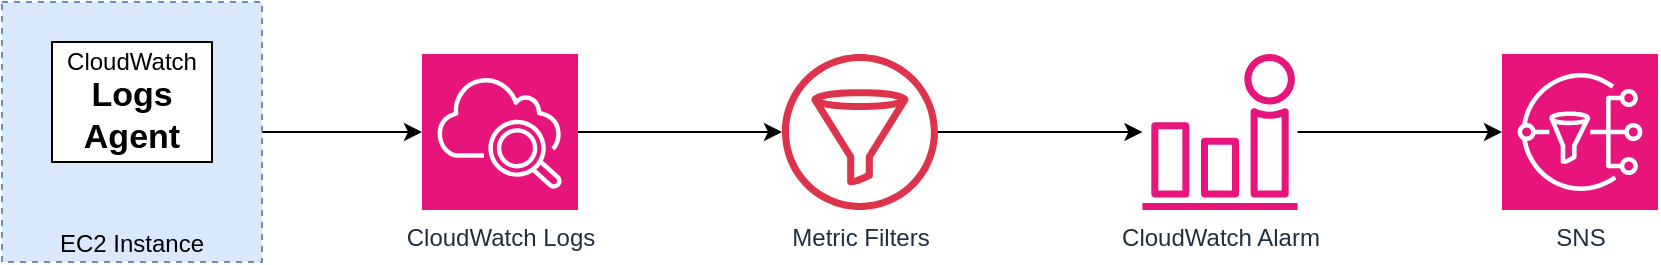 <mxfile version="22.1.16" type="device">
  <diagram name="Page-1" id="Wrtcy-asVPLgj-cO_tIz">
    <mxGraphModel dx="1084" dy="1184" grid="1" gridSize="10" guides="1" tooltips="1" connect="1" arrows="1" fold="1" page="1" pageScale="1" pageWidth="850" pageHeight="1100" math="0" shadow="0">
      <root>
        <mxCell id="0" />
        <mxCell id="1" parent="0" />
        <mxCell id="cmE34XOOYvuDCDGMnDvv-4" style="edgeStyle=orthogonalEdgeStyle;rounded=0;orthogonalLoop=1;jettySize=auto;html=1;" edge="1" parent="1" source="cmE34XOOYvuDCDGMnDvv-1" target="cmE34XOOYvuDCDGMnDvv-3">
          <mxGeometry relative="1" as="geometry" />
        </mxCell>
        <mxCell id="cmE34XOOYvuDCDGMnDvv-1" value="EC2 Instance" style="fillColor=#dae8fc;strokeColor=#6c8ebf;dashed=1;verticalAlign=bottom;fontStyle=0;whiteSpace=wrap;html=1;" vertex="1" parent="1">
          <mxGeometry x="280" y="485" width="130" height="130" as="geometry" />
        </mxCell>
        <mxCell id="cmE34XOOYvuDCDGMnDvv-2" value="CloudWatch &lt;b&gt;&lt;font style=&quot;font-size: 17px;&quot;&gt;Logs Agent&lt;/font&gt;&lt;/b&gt;" style="rounded=0;whiteSpace=wrap;html=1;" vertex="1" parent="1">
          <mxGeometry x="305" y="505" width="80" height="60" as="geometry" />
        </mxCell>
        <mxCell id="cmE34XOOYvuDCDGMnDvv-8" style="edgeStyle=orthogonalEdgeStyle;rounded=0;orthogonalLoop=1;jettySize=auto;html=1;" edge="1" parent="1" source="cmE34XOOYvuDCDGMnDvv-3" target="cmE34XOOYvuDCDGMnDvv-5">
          <mxGeometry relative="1" as="geometry" />
        </mxCell>
        <mxCell id="cmE34XOOYvuDCDGMnDvv-3" value="CloudWatch Logs" style="sketch=0;points=[[0,0,0],[0.25,0,0],[0.5,0,0],[0.75,0,0],[1,0,0],[0,1,0],[0.25,1,0],[0.5,1,0],[0.75,1,0],[1,1,0],[0,0.25,0],[0,0.5,0],[0,0.75,0],[1,0.25,0],[1,0.5,0],[1,0.75,0]];points=[[0,0,0],[0.25,0,0],[0.5,0,0],[0.75,0,0],[1,0,0],[0,1,0],[0.25,1,0],[0.5,1,0],[0.75,1,0],[1,1,0],[0,0.25,0],[0,0.5,0],[0,0.75,0],[1,0.25,0],[1,0.5,0],[1,0.75,0]];outlineConnect=0;fontColor=#232F3E;fillColor=#E7157B;strokeColor=#ffffff;dashed=0;verticalLabelPosition=bottom;verticalAlign=top;align=center;html=1;fontSize=12;fontStyle=0;aspect=fixed;shape=mxgraph.aws4.resourceIcon;resIcon=mxgraph.aws4.cloudwatch_2;" vertex="1" parent="1">
          <mxGeometry x="490" y="511" width="78" height="78" as="geometry" />
        </mxCell>
        <mxCell id="cmE34XOOYvuDCDGMnDvv-9" style="edgeStyle=orthogonalEdgeStyle;rounded=0;orthogonalLoop=1;jettySize=auto;html=1;" edge="1" parent="1" source="cmE34XOOYvuDCDGMnDvv-5" target="cmE34XOOYvuDCDGMnDvv-6">
          <mxGeometry relative="1" as="geometry" />
        </mxCell>
        <mxCell id="cmE34XOOYvuDCDGMnDvv-5" value="Metric Filters" style="sketch=0;outlineConnect=0;fontColor=#232F3E;gradientColor=none;fillColor=#DD344C;strokeColor=none;dashed=0;verticalLabelPosition=bottom;verticalAlign=top;align=center;html=1;fontSize=12;fontStyle=0;aspect=fixed;pointerEvents=1;shape=mxgraph.aws4.filtering_rule;" vertex="1" parent="1">
          <mxGeometry x="670" y="511" width="78" height="78" as="geometry" />
        </mxCell>
        <mxCell id="cmE34XOOYvuDCDGMnDvv-6" value="CloudWatch Alarm" style="sketch=0;outlineConnect=0;fontColor=#232F3E;gradientColor=none;fillColor=#E7157B;strokeColor=none;dashed=0;verticalLabelPosition=bottom;verticalAlign=top;align=center;html=1;fontSize=12;fontStyle=0;aspect=fixed;pointerEvents=1;shape=mxgraph.aws4.alarm;" vertex="1" parent="1">
          <mxGeometry x="850" y="511" width="78" height="78" as="geometry" />
        </mxCell>
        <mxCell id="cmE34XOOYvuDCDGMnDvv-7" value="SNS" style="sketch=0;points=[[0,0,0],[0.25,0,0],[0.5,0,0],[0.75,0,0],[1,0,0],[0,1,0],[0.25,1,0],[0.5,1,0],[0.75,1,0],[1,1,0],[0,0.25,0],[0,0.5,0],[0,0.75,0],[1,0.25,0],[1,0.5,0],[1,0.75,0]];outlineConnect=0;fontColor=#232F3E;fillColor=#E7157B;strokeColor=#ffffff;dashed=0;verticalLabelPosition=bottom;verticalAlign=top;align=center;html=1;fontSize=12;fontStyle=0;aspect=fixed;shape=mxgraph.aws4.resourceIcon;resIcon=mxgraph.aws4.sns;" vertex="1" parent="1">
          <mxGeometry x="1030" y="511" width="78" height="78" as="geometry" />
        </mxCell>
        <mxCell id="cmE34XOOYvuDCDGMnDvv-10" style="edgeStyle=orthogonalEdgeStyle;rounded=0;orthogonalLoop=1;jettySize=auto;html=1;entryX=0;entryY=0.5;entryDx=0;entryDy=0;entryPerimeter=0;" edge="1" parent="1" source="cmE34XOOYvuDCDGMnDvv-6" target="cmE34XOOYvuDCDGMnDvv-7">
          <mxGeometry relative="1" as="geometry" />
        </mxCell>
      </root>
    </mxGraphModel>
  </diagram>
</mxfile>
